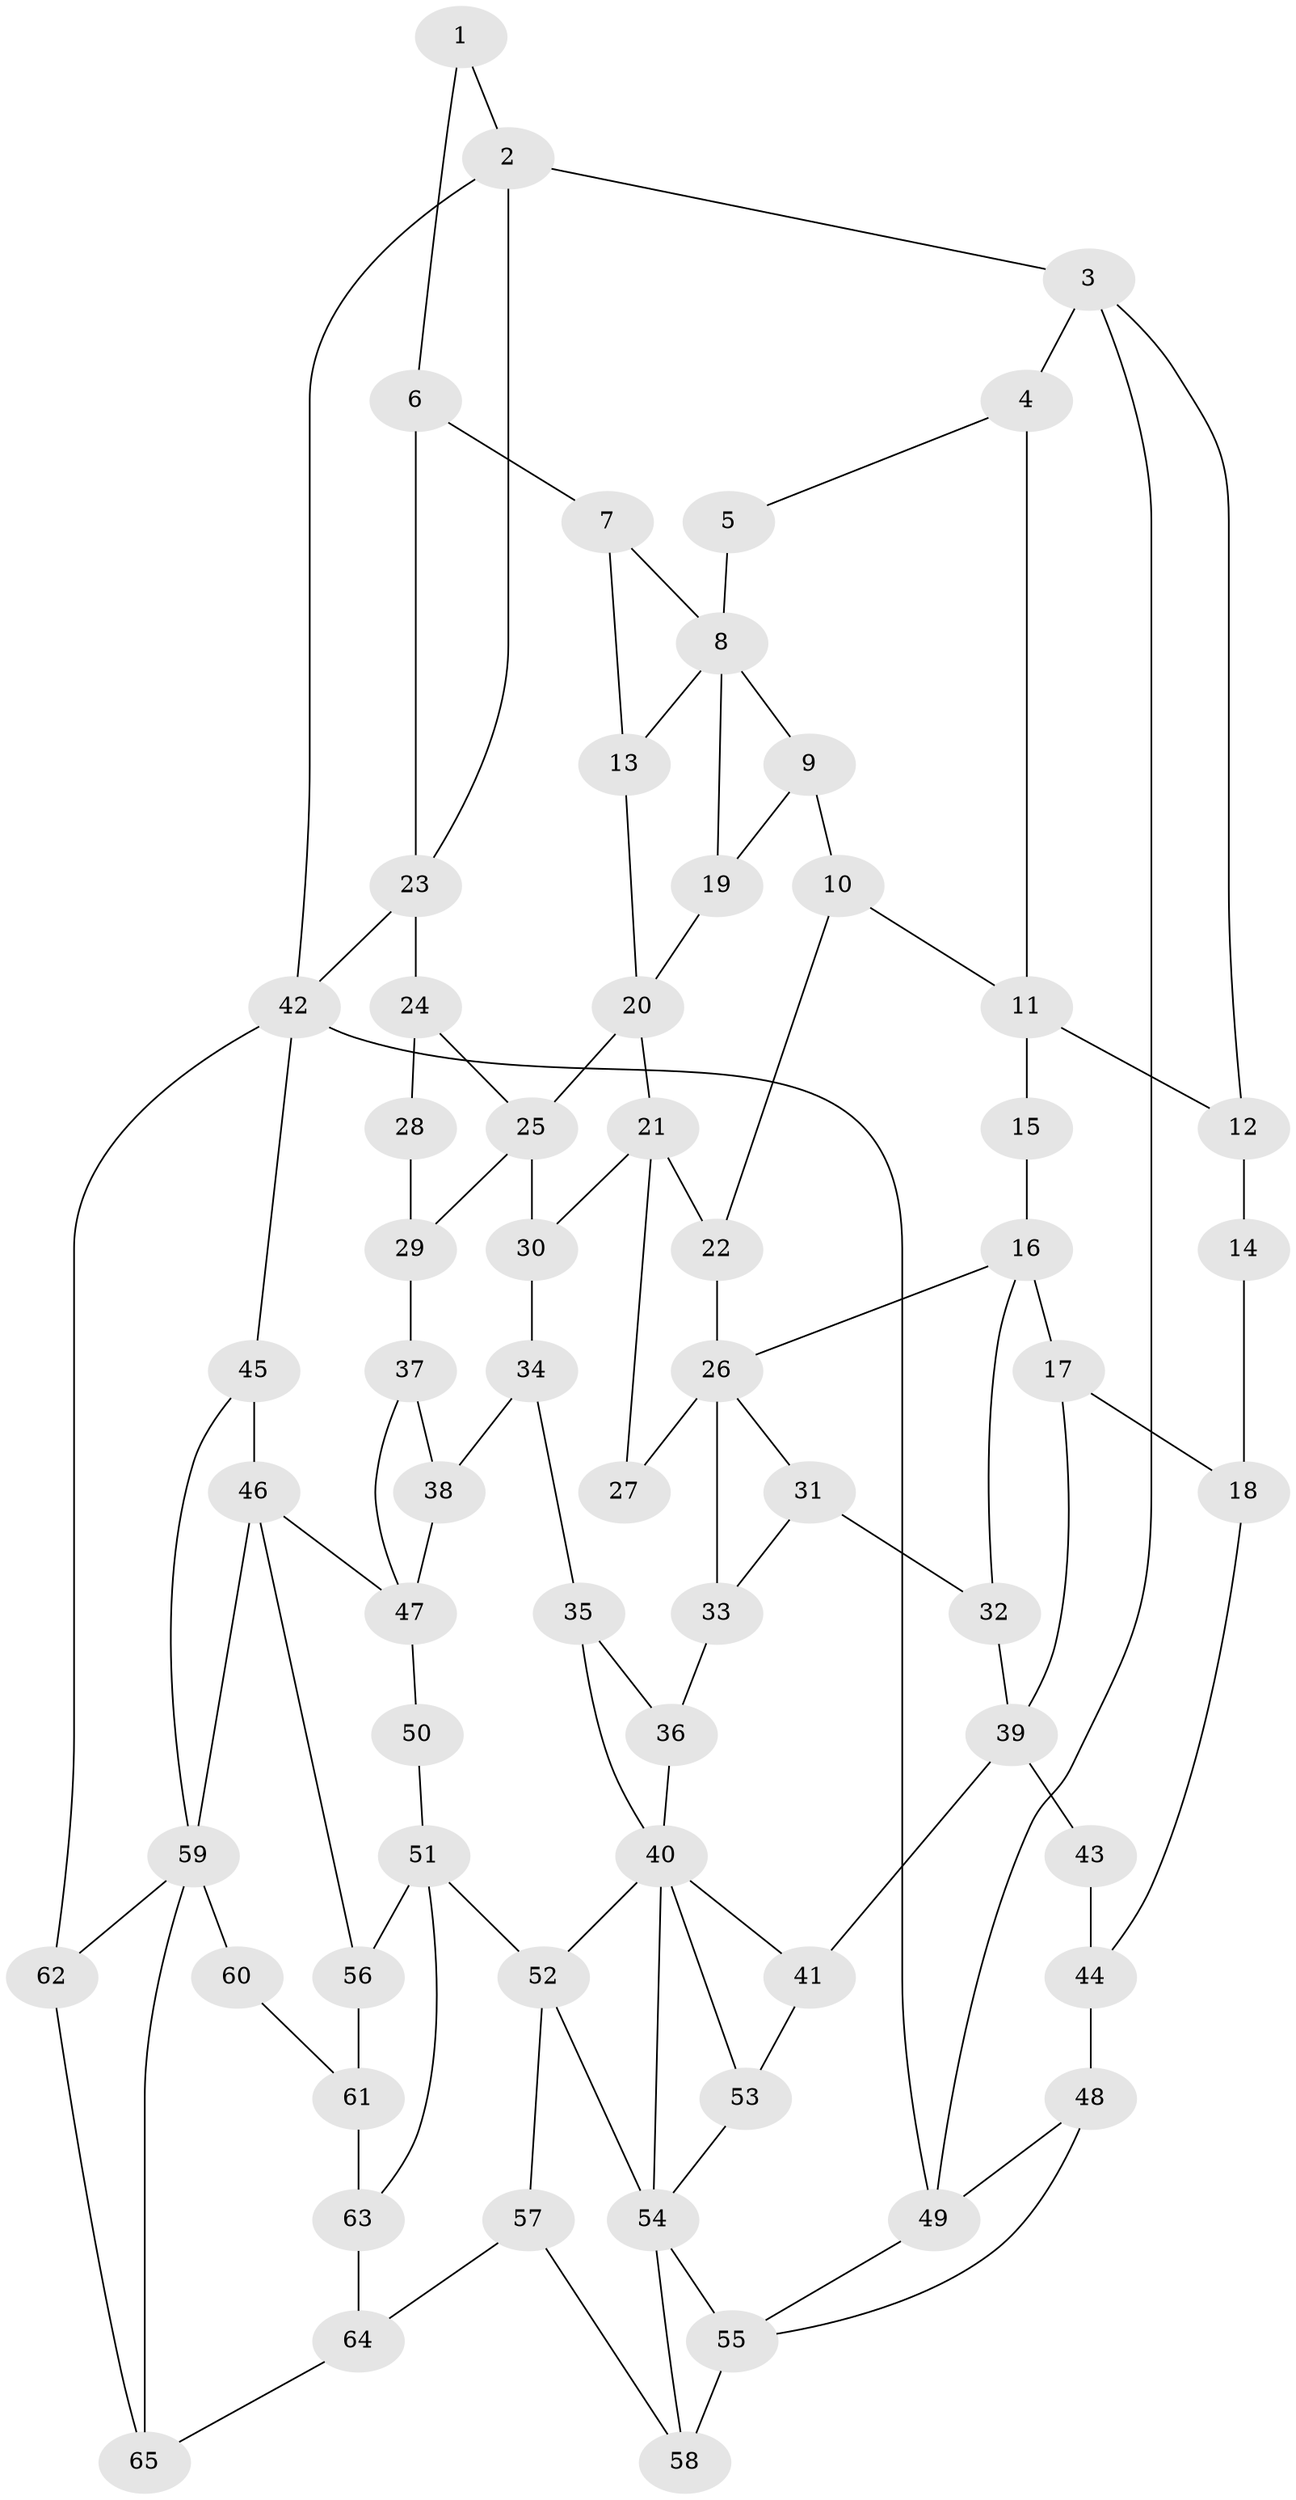 // original degree distribution, {3: 0.023076923076923078, 6: 0.2076923076923077, 5: 0.5615384615384615, 4: 0.2076923076923077}
// Generated by graph-tools (version 1.1) at 2025/38/03/09/25 02:38:30]
// undirected, 65 vertices, 107 edges
graph export_dot {
graph [start="1"]
  node [color=gray90,style=filled];
  1;
  2;
  3;
  4;
  5;
  6;
  7;
  8;
  9;
  10;
  11;
  12;
  13;
  14;
  15;
  16;
  17;
  18;
  19;
  20;
  21;
  22;
  23;
  24;
  25;
  26;
  27;
  28;
  29;
  30;
  31;
  32;
  33;
  34;
  35;
  36;
  37;
  38;
  39;
  40;
  41;
  42;
  43;
  44;
  45;
  46;
  47;
  48;
  49;
  50;
  51;
  52;
  53;
  54;
  55;
  56;
  57;
  58;
  59;
  60;
  61;
  62;
  63;
  64;
  65;
  1 -- 2 [weight=1.0];
  1 -- 6 [weight=1.0];
  2 -- 3 [weight=1.0];
  2 -- 23 [weight=1.0];
  2 -- 42 [weight=1.0];
  3 -- 4 [weight=1.0];
  3 -- 12 [weight=1.0];
  3 -- 49 [weight=1.0];
  4 -- 5 [weight=1.0];
  4 -- 11 [weight=1.0];
  5 -- 8 [weight=2.0];
  6 -- 7 [weight=1.0];
  6 -- 23 [weight=1.0];
  7 -- 8 [weight=1.0];
  7 -- 13 [weight=1.0];
  8 -- 9 [weight=1.0];
  8 -- 13 [weight=1.0];
  8 -- 19 [weight=1.0];
  9 -- 10 [weight=1.0];
  9 -- 19 [weight=1.0];
  10 -- 11 [weight=1.0];
  10 -- 22 [weight=1.0];
  11 -- 12 [weight=1.0];
  11 -- 15 [weight=2.0];
  12 -- 14 [weight=2.0];
  13 -- 20 [weight=1.0];
  14 -- 18 [weight=1.0];
  15 -- 16 [weight=2.0];
  16 -- 17 [weight=2.0];
  16 -- 26 [weight=1.0];
  16 -- 32 [weight=1.0];
  17 -- 18 [weight=1.0];
  17 -- 39 [weight=1.0];
  18 -- 44 [weight=1.0];
  19 -- 20 [weight=1.0];
  20 -- 21 [weight=2.0];
  20 -- 25 [weight=2.0];
  21 -- 22 [weight=1.0];
  21 -- 27 [weight=1.0];
  21 -- 30 [weight=1.0];
  22 -- 26 [weight=1.0];
  23 -- 24 [weight=2.0];
  23 -- 42 [weight=2.0];
  24 -- 25 [weight=1.0];
  24 -- 28 [weight=2.0];
  25 -- 29 [weight=1.0];
  25 -- 30 [weight=1.0];
  26 -- 27 [weight=2.0];
  26 -- 31 [weight=1.0];
  26 -- 33 [weight=1.0];
  28 -- 29 [weight=1.0];
  29 -- 37 [weight=1.0];
  30 -- 34 [weight=1.0];
  31 -- 32 [weight=1.0];
  31 -- 33 [weight=1.0];
  32 -- 39 [weight=1.0];
  33 -- 36 [weight=1.0];
  34 -- 35 [weight=1.0];
  34 -- 38 [weight=1.0];
  35 -- 36 [weight=1.0];
  35 -- 40 [weight=1.0];
  36 -- 40 [weight=1.0];
  37 -- 38 [weight=1.0];
  37 -- 47 [weight=1.0];
  38 -- 47 [weight=1.0];
  39 -- 41 [weight=2.0];
  39 -- 43 [weight=2.0];
  40 -- 41 [weight=1.0];
  40 -- 52 [weight=1.0];
  40 -- 53 [weight=1.0];
  40 -- 54 [weight=1.0];
  41 -- 53 [weight=1.0];
  42 -- 45 [weight=1.0];
  42 -- 49 [weight=1.0];
  42 -- 62 [weight=1.0];
  43 -- 44 [weight=1.0];
  44 -- 48 [weight=1.0];
  45 -- 46 [weight=1.0];
  45 -- 59 [weight=1.0];
  46 -- 47 [weight=2.0];
  46 -- 56 [weight=1.0];
  46 -- 59 [weight=1.0];
  47 -- 50 [weight=2.0];
  48 -- 49 [weight=1.0];
  48 -- 55 [weight=1.0];
  49 -- 55 [weight=1.0];
  50 -- 51 [weight=2.0];
  51 -- 52 [weight=2.0];
  51 -- 56 [weight=1.0];
  51 -- 63 [weight=1.0];
  52 -- 54 [weight=1.0];
  52 -- 57 [weight=1.0];
  53 -- 54 [weight=1.0];
  54 -- 55 [weight=1.0];
  54 -- 58 [weight=1.0];
  55 -- 58 [weight=3.0];
  56 -- 61 [weight=2.0];
  57 -- 58 [weight=2.0];
  57 -- 64 [weight=1.0];
  59 -- 60 [weight=2.0];
  59 -- 62 [weight=1.0];
  59 -- 65 [weight=1.0];
  60 -- 61 [weight=2.0];
  61 -- 63 [weight=2.0];
  62 -- 65 [weight=1.0];
  63 -- 64 [weight=1.0];
  64 -- 65 [weight=1.0];
}
